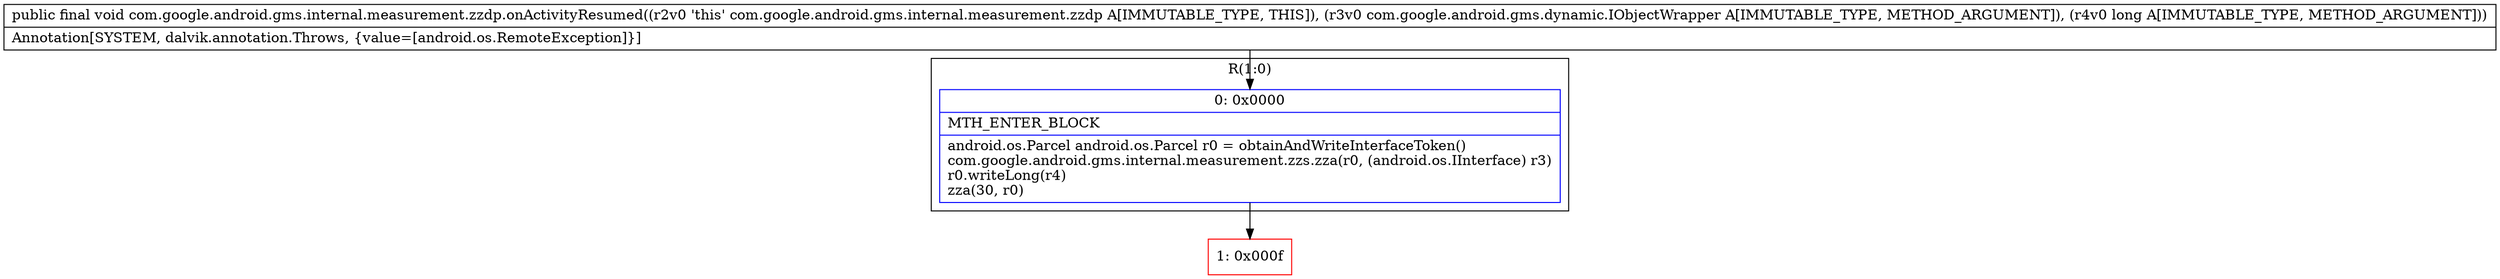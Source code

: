 digraph "CFG forcom.google.android.gms.internal.measurement.zzdp.onActivityResumed(Lcom\/google\/android\/gms\/dynamic\/IObjectWrapper;J)V" {
subgraph cluster_Region_1454692199 {
label = "R(1:0)";
node [shape=record,color=blue];
Node_0 [shape=record,label="{0\:\ 0x0000|MTH_ENTER_BLOCK\l|android.os.Parcel android.os.Parcel r0 = obtainAndWriteInterfaceToken()\lcom.google.android.gms.internal.measurement.zzs.zza(r0, (android.os.IInterface) r3)\lr0.writeLong(r4)\lzza(30, r0)\l}"];
}
Node_1 [shape=record,color=red,label="{1\:\ 0x000f}"];
MethodNode[shape=record,label="{public final void com.google.android.gms.internal.measurement.zzdp.onActivityResumed((r2v0 'this' com.google.android.gms.internal.measurement.zzdp A[IMMUTABLE_TYPE, THIS]), (r3v0 com.google.android.gms.dynamic.IObjectWrapper A[IMMUTABLE_TYPE, METHOD_ARGUMENT]), (r4v0 long A[IMMUTABLE_TYPE, METHOD_ARGUMENT]))  | Annotation[SYSTEM, dalvik.annotation.Throws, \{value=[android.os.RemoteException]\}]\l}"];
MethodNode -> Node_0;
Node_0 -> Node_1;
}

